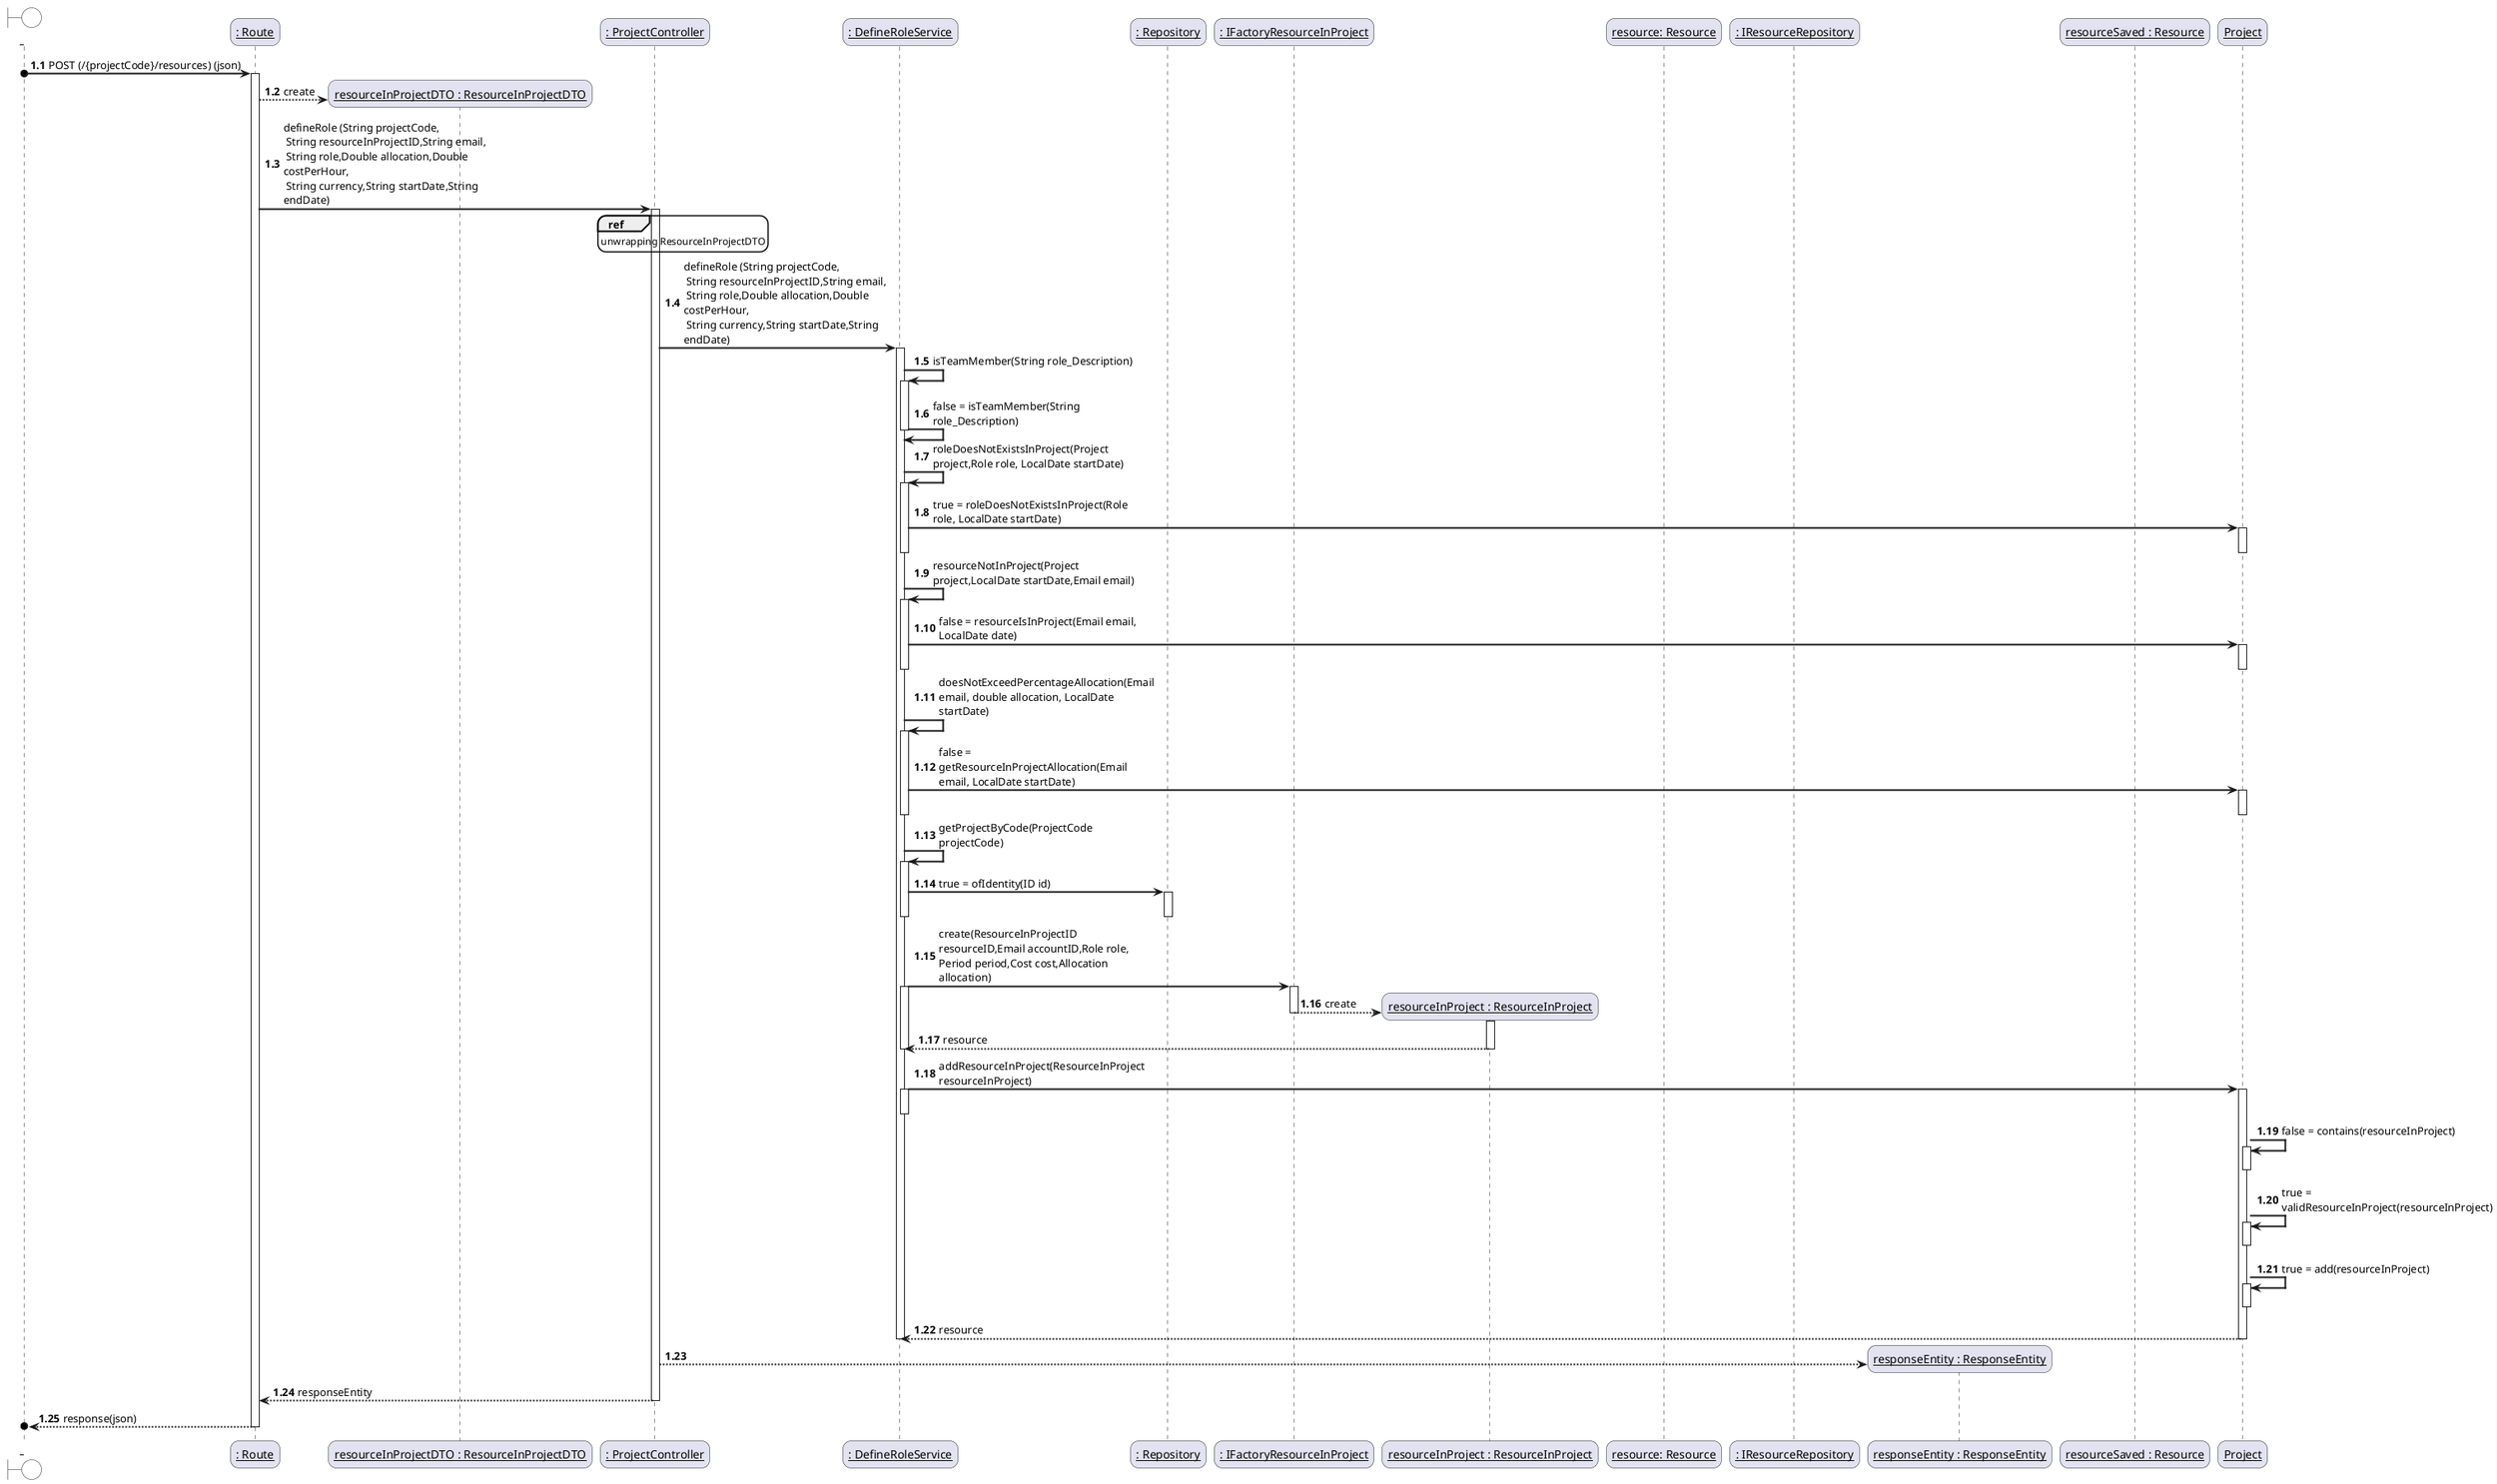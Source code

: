 @startuml

autonumber 1.1

skinparam sequenceArrowThickness 2
skinparam roundcorner 20
skinparam maxmessagesize 250
skinparam sequenceParticipant underline

boundary " " #white
participant ": Route" as Route
participant "resourceInProjectDTO : ResourceInProjectDTO" as DTO
participant ": ProjectController" as Controller
participant ": DefineRoleService" as Service
participant ": Repository" as IRepo
participant ": IFactoryResourceInProject" as IFactoryRp


participant "resourceInProject : ResourceInProject" as Resource
participant "resource: Resource" as NewResource
participant ": IResourceRepository" as IRRepo

participant "responseEntity : ResponseEntity" as Response
participant "resourceSaved : Resource" as ResourceSaved


" " o-> Route : POST (/{projectCode}/resources) (json)
activate Route

Route --> DTO ** #b: create

Route -> Controller #b: defineRole (String projectCode,\n String resourceInProjectID,String email,\n String role,Double allocation,Double costPerHour,\n String currency,String startDate,String endDate)
ref over Controller: unwrapping ResourceInProjectDTO

activate Controller

Controller -> Service : defineRole (String projectCode,\n String resourceInProjectID,String email,\n String role,Double allocation,Double costPerHour,\n String currency,String startDate,String endDate)
'isTeamMember
activate Service
Service -> Service : isTeamMember(String role_Description)

activate Service
Service -> Service : false = isTeamMember(String role_Description)

deactivate Service
'Role does not existe in Project
Service -> Service : roleDoesNotExistsInProject(Project project,Role role, LocalDate startDate)

activate Service

Service -> Project : true = roleDoesNotExistsInProject(Role role, LocalDate startDate)
activate Project
deactivate Project

deactivate Service
'Resource not in project
Service -> Service : resourceNotInProject(Project project,LocalDate startDate,Email email)

activate Service

Service -> Project : false = resourceIsInProject(Email email, LocalDate date)
activate Project
deactivate Project

deactivate Service

'Allocation is not higher than 100
Service -> Service : doesNotExceedPercentageAllocation(Email email, double allocation, LocalDate startDate)

activate Service

Service -> Project : false = getResourceInProjectAllocation(Email email, LocalDate startDate)
activate Project
deactivate Project

deactivate Service

'Project exists
Service -> Service :  getProjectByCode(ProjectCode projectCode)
activate Service

Service -> IRepo : true = ofIdentity(ID id)
activate IRepo
deactivate IRepo

deactivate Service


'create resource with role
Service -> IFactoryRp : create(ResourceInProjectID resourceID,Email accountID,Role role, Period period,Cost cost,Allocation allocation)
activate Service
activate IFactoryRp

IFactoryRp --> Resource  ** : create
deactivate IFactoryRp

activate Resource

Resource --> Service : resource
deactivate Resource

deactivate Service

Service -> Project : addResourceInProject(ResourceInProject resourceInProject)
activate Service
activate Project

deactivate Service

Project->Project : false = contains(resourceInProject)
activate Project
deactivate Project
Project->Project :true = validResourceInProject(resourceInProject)
activate Project
deactivate Project
Project->Project : true = add(resourceInProject)
activate Project
deactivate Project
Project-->Service : resource
deactivate Project
deactivate Service

Controller --> Response ** :


Controller --> Route : responseEntity
deactivate Controller

Route -->o " " : response(json)
deactivate Route

@enduml